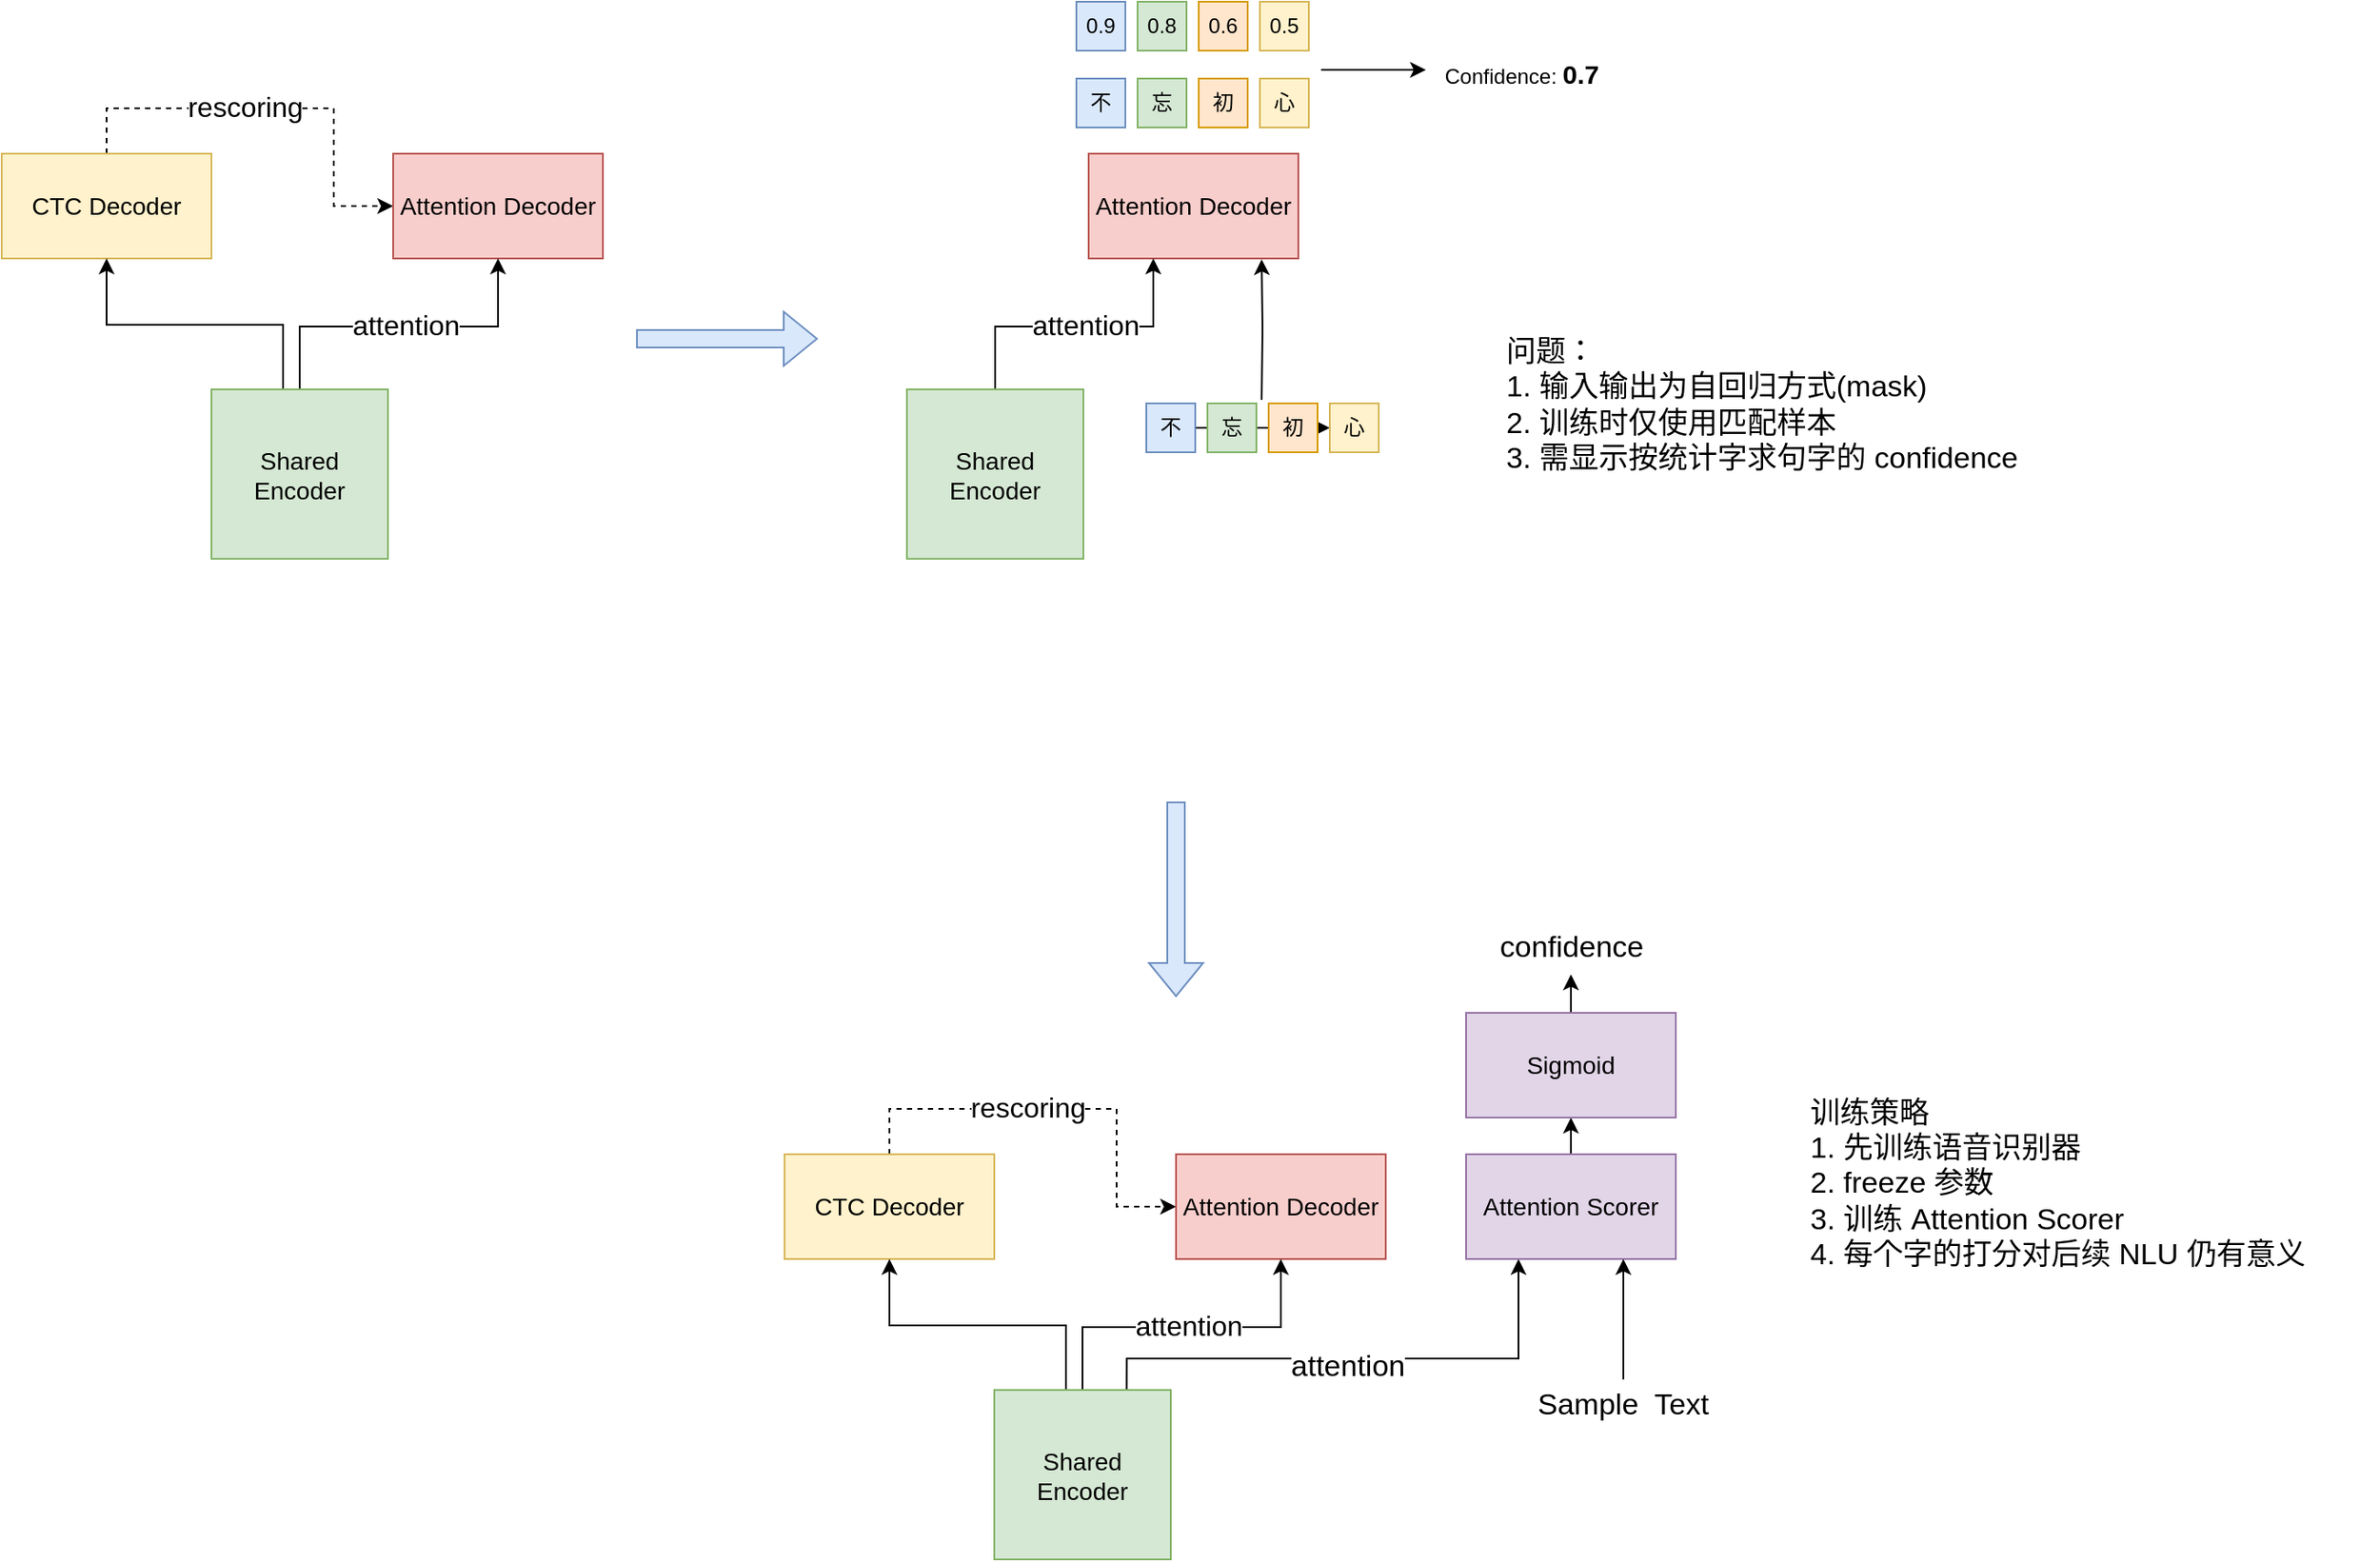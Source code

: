 <mxfile version="18.1.2" type="github"><diagram id="3ADDknXtus4sx9Jj1jew" name="Page-1"><mxGraphModel dx="2070" dy="1123" grid="0" gridSize="10" guides="1" tooltips="1" connect="1" arrows="1" fold="1" page="1" pageScale="1" pageWidth="827" pageHeight="1169" math="0" shadow="0"><root><mxCell id="0"/><mxCell id="1" parent="0"/><mxCell id="tYepaLlpdf9gQXrRraQi-9" style="edgeStyle=orthogonalEdgeStyle;rounded=0;orthogonalLoop=1;jettySize=auto;html=1;entryX=0;entryY=0.5;entryDx=0;entryDy=0;fontSize=16;dashed=1;" parent="1" source="tYepaLlpdf9gQXrRraQi-2" target="tYepaLlpdf9gQXrRraQi-3" edge="1"><mxGeometry relative="1" as="geometry"><Array as="points"><mxPoint x="214" y="132"/><mxPoint x="344" y="132"/><mxPoint x="344" y="188"/></Array></mxGeometry></mxCell><mxCell id="tYepaLlpdf9gQXrRraQi-11" value="rescoring" style="edgeLabel;html=1;align=center;verticalAlign=middle;resizable=0;points=[];fontSize=16;" parent="tYepaLlpdf9gQXrRraQi-9" vertex="1" connectable="0"><mxGeometry y="1" relative="1" as="geometry"><mxPoint x="-18" as="offset"/></mxGeometry></mxCell><mxCell id="tYepaLlpdf9gQXrRraQi-2" value="&lt;font style=&quot;font-size: 14px&quot;&gt;CTC Decoder&lt;/font&gt;" style="rounded=0;whiteSpace=wrap;html=1;fillColor=#fff2cc;strokeColor=#d6b656;" parent="1" vertex="1"><mxGeometry x="154" y="158" width="120" height="60" as="geometry"/></mxCell><mxCell id="tYepaLlpdf9gQXrRraQi-3" value="&lt;font style=&quot;font-size: 14px&quot;&gt;Attention Decoder&lt;/font&gt;" style="rounded=0;whiteSpace=wrap;html=1;fillColor=#f8cecc;strokeColor=#b85450;" parent="1" vertex="1"><mxGeometry x="378" y="158" width="120" height="60" as="geometry"/></mxCell><mxCell id="tYepaLlpdf9gQXrRraQi-7" style="edgeStyle=orthogonalEdgeStyle;rounded=0;orthogonalLoop=1;jettySize=auto;html=1;fontSize=16;" parent="1" source="tYepaLlpdf9gQXrRraQi-6" target="tYepaLlpdf9gQXrRraQi-2" edge="1"><mxGeometry relative="1" as="geometry"><Array as="points"><mxPoint x="315" y="256"/><mxPoint x="214" y="256"/></Array></mxGeometry></mxCell><mxCell id="tYepaLlpdf9gQXrRraQi-8" style="edgeStyle=orthogonalEdgeStyle;rounded=0;orthogonalLoop=1;jettySize=auto;html=1;fontSize=16;" parent="1" source="tYepaLlpdf9gQXrRraQi-6" target="tYepaLlpdf9gQXrRraQi-3" edge="1"><mxGeometry relative="1" as="geometry"><Array as="points"><mxPoint x="325" y="257"/><mxPoint x="438" y="257"/></Array></mxGeometry></mxCell><mxCell id="tYepaLlpdf9gQXrRraQi-10" value="attention" style="edgeLabel;html=1;align=center;verticalAlign=middle;resizable=0;points=[];fontSize=16;" parent="tYepaLlpdf9gQXrRraQi-8" vertex="1" connectable="0"><mxGeometry x="-0.21" y="1" relative="1" as="geometry"><mxPoint x="21.5" as="offset"/></mxGeometry></mxCell><mxCell id="tYepaLlpdf9gQXrRraQi-6" value="&lt;font style=&quot;font-size: 14px&quot;&gt;Shared Encoder&lt;/font&gt;" style="rounded=0;whiteSpace=wrap;html=1;fillColor=#d5e8d4;strokeColor=#82b366;" parent="1" vertex="1"><mxGeometry x="274" y="293" width="101" height="97" as="geometry"/></mxCell><mxCell id="cn9DNDIsNrzVPJHngpBu-12" value="" style="shape=flexArrow;endArrow=classic;html=1;rounded=0;fillColor=#dae8fc;strokeColor=#6c8ebf;" edge="1" parent="1"><mxGeometry width="50" height="50" relative="1" as="geometry"><mxPoint x="826" y="529" as="sourcePoint"/><mxPoint x="826" y="641" as="targetPoint"/></mxGeometry></mxCell><mxCell id="cn9DNDIsNrzVPJHngpBu-17" value="&lt;font style=&quot;font-size: 14px&quot;&gt;Attention Decoder&lt;/font&gt;" style="rounded=0;whiteSpace=wrap;html=1;fillColor=#f8cecc;strokeColor=#b85450;" vertex="1" parent="1"><mxGeometry x="776" y="158" width="120" height="60" as="geometry"/></mxCell><mxCell id="cn9DNDIsNrzVPJHngpBu-19" style="edgeStyle=orthogonalEdgeStyle;rounded=0;orthogonalLoop=1;jettySize=auto;html=1;fontSize=16;" edge="1" parent="1" source="cn9DNDIsNrzVPJHngpBu-21" target="cn9DNDIsNrzVPJHngpBu-17"><mxGeometry relative="1" as="geometry"><Array as="points"><mxPoint x="723" y="257"/><mxPoint x="813" y="257"/></Array></mxGeometry></mxCell><mxCell id="cn9DNDIsNrzVPJHngpBu-20" value="attention" style="edgeLabel;html=1;align=center;verticalAlign=middle;resizable=0;points=[];fontSize=16;" vertex="1" connectable="0" parent="cn9DNDIsNrzVPJHngpBu-19"><mxGeometry x="-0.21" y="1" relative="1" as="geometry"><mxPoint x="21.5" as="offset"/></mxGeometry></mxCell><mxCell id="cn9DNDIsNrzVPJHngpBu-21" value="&lt;font style=&quot;font-size: 14px&quot;&gt;Shared Encoder&lt;/font&gt;" style="rounded=0;whiteSpace=wrap;html=1;fillColor=#d5e8d4;strokeColor=#82b366;" vertex="1" parent="1"><mxGeometry x="672" y="293" width="101" height="97" as="geometry"/></mxCell><mxCell id="cn9DNDIsNrzVPJHngpBu-26" style="edgeStyle=orthogonalEdgeStyle;rounded=0;orthogonalLoop=1;jettySize=auto;html=1;entryX=0.825;entryY=1.008;entryDx=0;entryDy=0;entryPerimeter=0;" edge="1" parent="1" target="cn9DNDIsNrzVPJHngpBu-17"><mxGeometry relative="1" as="geometry"><mxPoint x="875" y="299" as="sourcePoint"/></mxGeometry></mxCell><mxCell id="cn9DNDIsNrzVPJHngpBu-29" value="不" style="whiteSpace=wrap;html=1;aspect=fixed;fillColor=#dae8fc;strokeColor=#6c8ebf;" vertex="1" parent="1"><mxGeometry x="769" y="115" width="28" height="28" as="geometry"/></mxCell><mxCell id="cn9DNDIsNrzVPJHngpBu-32" value="忘" style="whiteSpace=wrap;html=1;aspect=fixed;fillColor=#d5e8d4;strokeColor=#82b366;" vertex="1" parent="1"><mxGeometry x="804" y="115" width="28" height="28" as="geometry"/></mxCell><mxCell id="cn9DNDIsNrzVPJHngpBu-33" value="初" style="whiteSpace=wrap;html=1;aspect=fixed;fillColor=#ffe6cc;strokeColor=#d79b00;" vertex="1" parent="1"><mxGeometry x="839" y="115" width="28" height="28" as="geometry"/></mxCell><mxCell id="cn9DNDIsNrzVPJHngpBu-34" value="心" style="whiteSpace=wrap;html=1;aspect=fixed;fillColor=#fff2cc;strokeColor=#d6b656;" vertex="1" parent="1"><mxGeometry x="874" y="115" width="28" height="28" as="geometry"/></mxCell><mxCell id="cn9DNDIsNrzVPJHngpBu-39" value="0.9" style="whiteSpace=wrap;html=1;aspect=fixed;fillColor=#dae8fc;strokeColor=#6c8ebf;" vertex="1" parent="1"><mxGeometry x="769" y="71" width="28" height="28" as="geometry"/></mxCell><mxCell id="cn9DNDIsNrzVPJHngpBu-40" value="0.8" style="whiteSpace=wrap;html=1;aspect=fixed;fillColor=#d5e8d4;strokeColor=#82b366;" vertex="1" parent="1"><mxGeometry x="804" y="71" width="28" height="28" as="geometry"/></mxCell><mxCell id="cn9DNDIsNrzVPJHngpBu-41" value="0.6" style="whiteSpace=wrap;html=1;aspect=fixed;fillColor=#ffe6cc;strokeColor=#d79b00;" vertex="1" parent="1"><mxGeometry x="839" y="71" width="28" height="28" as="geometry"/></mxCell><mxCell id="cn9DNDIsNrzVPJHngpBu-42" value="0.5" style="whiteSpace=wrap;html=1;aspect=fixed;fillColor=#fff2cc;strokeColor=#d6b656;" vertex="1" parent="1"><mxGeometry x="874" y="71" width="28" height="28" as="geometry"/></mxCell><mxCell id="cn9DNDIsNrzVPJHngpBu-82" value="" style="edgeStyle=orthogonalEdgeStyle;rounded=0;orthogonalLoop=1;jettySize=auto;html=1;fontSize=17;" edge="1" parent="1" source="cn9DNDIsNrzVPJHngpBu-43" target="cn9DNDIsNrzVPJHngpBu-46"><mxGeometry relative="1" as="geometry"/></mxCell><mxCell id="cn9DNDIsNrzVPJHngpBu-43" value="不" style="whiteSpace=wrap;html=1;aspect=fixed;fillColor=#dae8fc;strokeColor=#6c8ebf;" vertex="1" parent="1"><mxGeometry x="809" y="301" width="28" height="28" as="geometry"/></mxCell><mxCell id="cn9DNDIsNrzVPJHngpBu-44" value="忘" style="whiteSpace=wrap;html=1;aspect=fixed;fillColor=#d5e8d4;strokeColor=#82b366;" vertex="1" parent="1"><mxGeometry x="844" y="301" width="28" height="28" as="geometry"/></mxCell><mxCell id="cn9DNDIsNrzVPJHngpBu-45" value="初" style="whiteSpace=wrap;html=1;aspect=fixed;fillColor=#ffe6cc;strokeColor=#d79b00;" vertex="1" parent="1"><mxGeometry x="879" y="301" width="28" height="28" as="geometry"/></mxCell><mxCell id="cn9DNDIsNrzVPJHngpBu-46" value="心" style="whiteSpace=wrap;html=1;aspect=fixed;fillColor=#fff2cc;strokeColor=#d6b656;" vertex="1" parent="1"><mxGeometry x="914" y="301" width="28" height="28" as="geometry"/></mxCell><mxCell id="cn9DNDIsNrzVPJHngpBu-47" value="问题：&lt;br style=&quot;font-size: 17px;&quot;&gt;1. 输入输出为自回归方式(mask)&lt;br style=&quot;font-size: 17px;&quot;&gt;2. 训练时仅使用匹配样本&lt;br style=&quot;font-size: 17px;&quot;&gt;3. 需显示按统计字求句字的 confidence" style="text;html=1;strokeColor=none;fillColor=none;align=left;verticalAlign=middle;whiteSpace=wrap;rounded=0;fontSize=17;" vertex="1" parent="1"><mxGeometry x="1013" y="287" width="434" height="30" as="geometry"/></mxCell><mxCell id="cn9DNDIsNrzVPJHngpBu-48" value="" style="endArrow=classic;html=1;rounded=0;" edge="1" parent="1"><mxGeometry width="50" height="50" relative="1" as="geometry"><mxPoint x="909" y="110" as="sourcePoint"/><mxPoint x="969" y="110" as="targetPoint"/></mxGeometry></mxCell><mxCell id="cn9DNDIsNrzVPJHngpBu-51" value="Confidence: &lt;b&gt;&lt;font style=&quot;font-size: 15px;&quot;&gt;0.7&lt;/font&gt;&lt;/b&gt;" style="text;html=1;strokeColor=none;fillColor=none;align=center;verticalAlign=middle;whiteSpace=wrap;rounded=0;" vertex="1" parent="1"><mxGeometry x="975" y="97" width="98" height="30" as="geometry"/></mxCell><mxCell id="cn9DNDIsNrzVPJHngpBu-52" style="edgeStyle=orthogonalEdgeStyle;rounded=0;orthogonalLoop=1;jettySize=auto;html=1;entryX=0;entryY=0.5;entryDx=0;entryDy=0;fontSize=16;dashed=1;" edge="1" parent="1" source="cn9DNDIsNrzVPJHngpBu-54" target="cn9DNDIsNrzVPJHngpBu-55"><mxGeometry relative="1" as="geometry"><Array as="points"><mxPoint x="662" y="705"/><mxPoint x="792" y="705"/><mxPoint x="792" y="761"/></Array></mxGeometry></mxCell><mxCell id="cn9DNDIsNrzVPJHngpBu-53" value="rescoring" style="edgeLabel;html=1;align=center;verticalAlign=middle;resizable=0;points=[];fontSize=16;" vertex="1" connectable="0" parent="cn9DNDIsNrzVPJHngpBu-52"><mxGeometry y="1" relative="1" as="geometry"><mxPoint x="-18" as="offset"/></mxGeometry></mxCell><mxCell id="cn9DNDIsNrzVPJHngpBu-54" value="&lt;font style=&quot;font-size: 14px&quot;&gt;CTC Decoder&lt;/font&gt;" style="rounded=0;whiteSpace=wrap;html=1;fillColor=#fff2cc;strokeColor=#d6b656;" vertex="1" parent="1"><mxGeometry x="602" y="731" width="120" height="60" as="geometry"/></mxCell><mxCell id="cn9DNDIsNrzVPJHngpBu-55" value="&lt;font style=&quot;font-size: 14px&quot;&gt;Attention Decoder&lt;/font&gt;" style="rounded=0;whiteSpace=wrap;html=1;fillColor=#f8cecc;strokeColor=#b85450;" vertex="1" parent="1"><mxGeometry x="826" y="731" width="120" height="60" as="geometry"/></mxCell><mxCell id="cn9DNDIsNrzVPJHngpBu-56" style="edgeStyle=orthogonalEdgeStyle;rounded=0;orthogonalLoop=1;jettySize=auto;html=1;fontSize=16;" edge="1" parent="1" source="cn9DNDIsNrzVPJHngpBu-59" target="cn9DNDIsNrzVPJHngpBu-54"><mxGeometry relative="1" as="geometry"><Array as="points"><mxPoint x="763" y="829"/><mxPoint x="662" y="829"/></Array></mxGeometry></mxCell><mxCell id="cn9DNDIsNrzVPJHngpBu-57" style="edgeStyle=orthogonalEdgeStyle;rounded=0;orthogonalLoop=1;jettySize=auto;html=1;fontSize=16;" edge="1" parent="1" source="cn9DNDIsNrzVPJHngpBu-59" target="cn9DNDIsNrzVPJHngpBu-55"><mxGeometry relative="1" as="geometry"><Array as="points"><mxPoint x="773" y="830"/><mxPoint x="886" y="830"/></Array></mxGeometry></mxCell><mxCell id="cn9DNDIsNrzVPJHngpBu-58" value="attention" style="edgeLabel;html=1;align=center;verticalAlign=middle;resizable=0;points=[];fontSize=16;" vertex="1" connectable="0" parent="cn9DNDIsNrzVPJHngpBu-57"><mxGeometry x="-0.21" y="1" relative="1" as="geometry"><mxPoint x="21.5" as="offset"/></mxGeometry></mxCell><mxCell id="cn9DNDIsNrzVPJHngpBu-66" style="edgeStyle=orthogonalEdgeStyle;rounded=0;orthogonalLoop=1;jettySize=auto;html=1;exitX=0.75;exitY=0;exitDx=0;exitDy=0;entryX=0.25;entryY=1;entryDx=0;entryDy=0;fontSize=17;" edge="1" parent="1" source="cn9DNDIsNrzVPJHngpBu-59" target="cn9DNDIsNrzVPJHngpBu-60"><mxGeometry relative="1" as="geometry"><Array as="points"><mxPoint x="798" y="848"/><mxPoint x="1022" y="848"/></Array></mxGeometry></mxCell><mxCell id="cn9DNDIsNrzVPJHngpBu-71" value="attention" style="edgeLabel;html=1;align=center;verticalAlign=middle;resizable=0;points=[];fontSize=17;" vertex="1" connectable="0" parent="cn9DNDIsNrzVPJHngpBu-66"><mxGeometry x="-0.036" y="-5" relative="1" as="geometry"><mxPoint as="offset"/></mxGeometry></mxCell><mxCell id="cn9DNDIsNrzVPJHngpBu-59" value="&lt;font style=&quot;font-size: 14px&quot;&gt;Shared Encoder&lt;/font&gt;" style="rounded=0;whiteSpace=wrap;html=1;fillColor=#d5e8d4;strokeColor=#82b366;" vertex="1" parent="1"><mxGeometry x="722" y="866" width="101" height="97" as="geometry"/></mxCell><mxCell id="cn9DNDIsNrzVPJHngpBu-68" value="" style="edgeStyle=orthogonalEdgeStyle;rounded=0;orthogonalLoop=1;jettySize=auto;html=1;fontSize=17;" edge="1" parent="1" source="cn9DNDIsNrzVPJHngpBu-60" target="cn9DNDIsNrzVPJHngpBu-67"><mxGeometry relative="1" as="geometry"/></mxCell><mxCell id="cn9DNDIsNrzVPJHngpBu-60" value="&lt;span style=&quot;font-size: 14px;&quot;&gt;Attention Scorer&lt;/span&gt;" style="rounded=0;whiteSpace=wrap;html=1;fillColor=#e1d5e7;strokeColor=#9673a6;" vertex="1" parent="1"><mxGeometry x="992" y="731" width="120" height="60" as="geometry"/></mxCell><mxCell id="cn9DNDIsNrzVPJHngpBu-70" value="" style="edgeStyle=orthogonalEdgeStyle;rounded=0;orthogonalLoop=1;jettySize=auto;html=1;fontSize=17;" edge="1" parent="1" source="cn9DNDIsNrzVPJHngpBu-67"><mxGeometry relative="1" as="geometry"><mxPoint x="1052" y="628" as="targetPoint"/></mxGeometry></mxCell><mxCell id="cn9DNDIsNrzVPJHngpBu-67" value="&lt;span style=&quot;font-size: 14px;&quot;&gt;Sigmoid&lt;/span&gt;" style="rounded=0;whiteSpace=wrap;html=1;fillColor=#e1d5e7;strokeColor=#9673a6;" vertex="1" parent="1"><mxGeometry x="992" y="650" width="120" height="60" as="geometry"/></mxCell><mxCell id="cn9DNDIsNrzVPJHngpBu-75" style="edgeStyle=orthogonalEdgeStyle;rounded=0;orthogonalLoop=1;jettySize=auto;html=1;entryX=0.75;entryY=1;entryDx=0;entryDy=0;fontSize=17;" edge="1" parent="1" source="cn9DNDIsNrzVPJHngpBu-72" target="cn9DNDIsNrzVPJHngpBu-60"><mxGeometry relative="1" as="geometry"/></mxCell><mxCell id="cn9DNDIsNrzVPJHngpBu-72" value="Sample&amp;nbsp; Text" style="text;html=1;strokeColor=none;fillColor=none;align=center;verticalAlign=middle;whiteSpace=wrap;rounded=0;fontSize=17;" vertex="1" parent="1"><mxGeometry x="1015" y="860" width="134" height="30" as="geometry"/></mxCell><mxCell id="cn9DNDIsNrzVPJHngpBu-74" value="confidence" style="text;html=1;strokeColor=none;fillColor=none;align=center;verticalAlign=middle;whiteSpace=wrap;rounded=0;fontSize=17;" vertex="1" parent="1"><mxGeometry x="1008.5" y="598" width="87" height="30" as="geometry"/></mxCell><mxCell id="cn9DNDIsNrzVPJHngpBu-76" value="训练策略&lt;br&gt;1. 先训练语音识别器&lt;br&gt;2. freeze 参数&lt;br&gt;3. 训练 Attention Scorer&lt;br&gt;4. 每个字的打分对后续 NLU 仍有意义" style="text;html=1;strokeColor=none;fillColor=none;align=left;verticalAlign=middle;whiteSpace=wrap;rounded=0;fontSize=17;" vertex="1" parent="1"><mxGeometry x="1187" y="733" width="327" height="30" as="geometry"/></mxCell><mxCell id="cn9DNDIsNrzVPJHngpBu-81" value="" style="shape=flexArrow;endArrow=classic;html=1;rounded=0;fillColor=#dae8fc;strokeColor=#6c8ebf;" edge="1" parent="1"><mxGeometry width="50" height="50" relative="1" as="geometry"><mxPoint x="517" y="264" as="sourcePoint"/><mxPoint x="621" y="264" as="targetPoint"/></mxGeometry></mxCell></root></mxGraphModel></diagram></mxfile>
